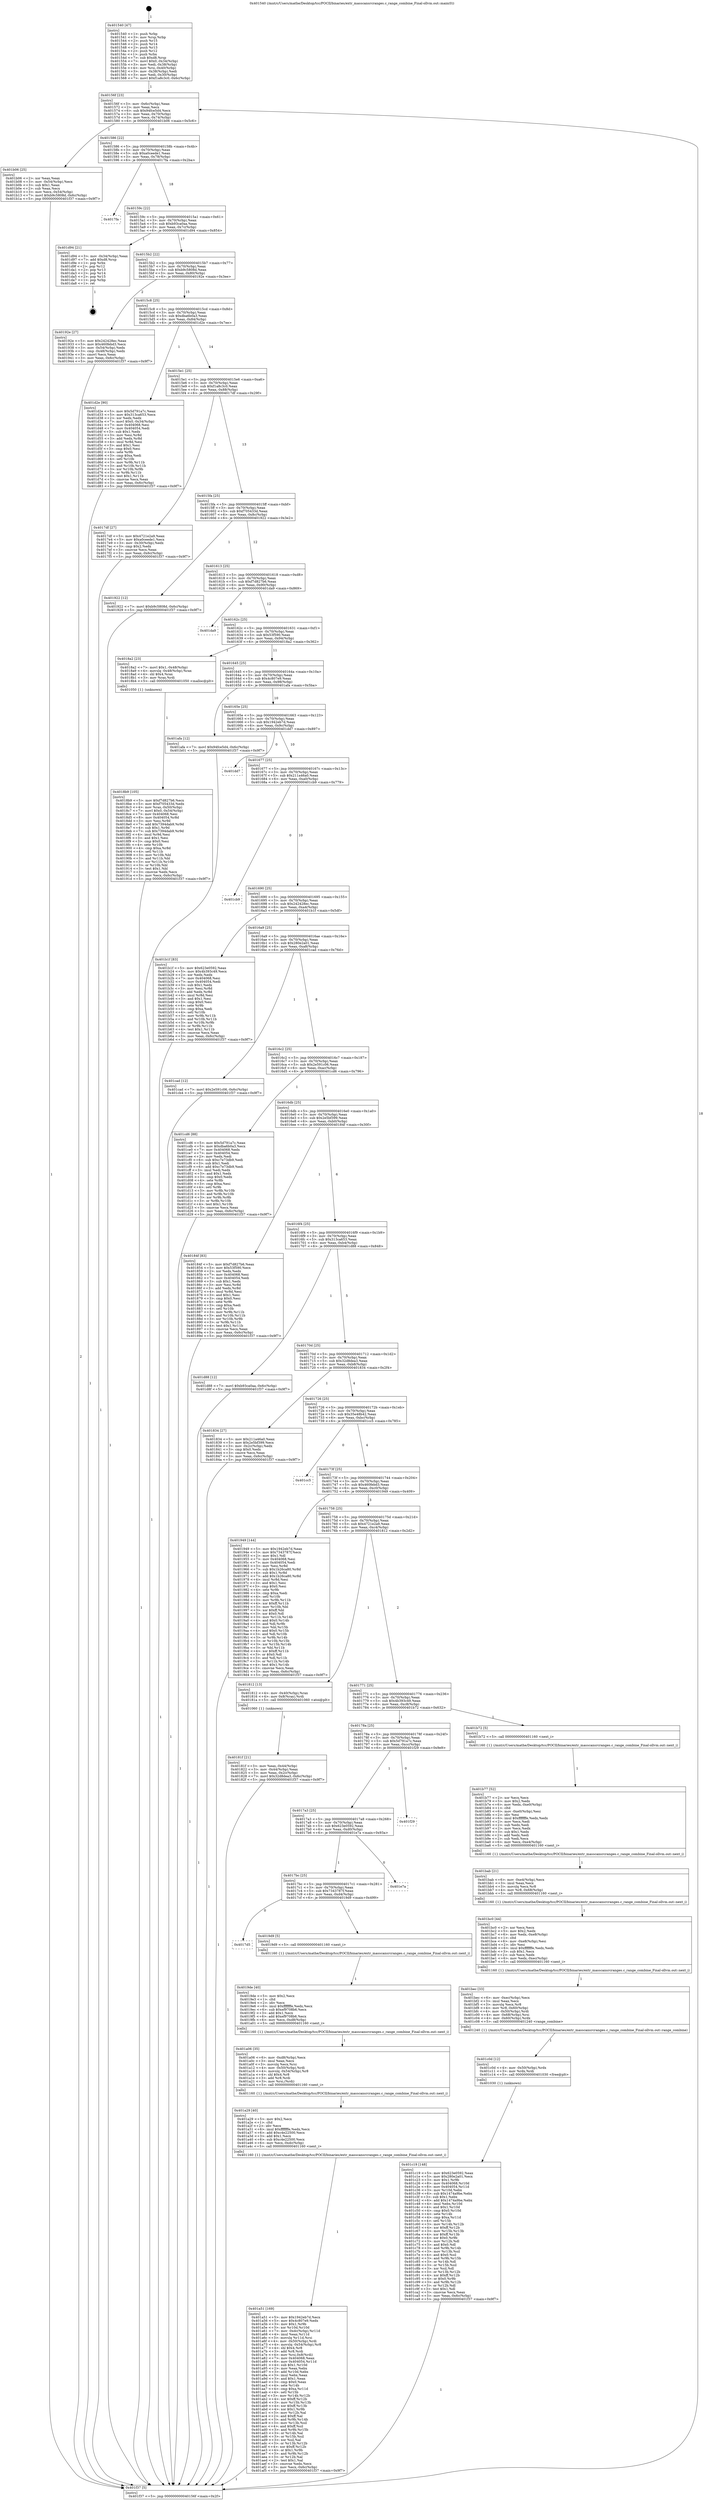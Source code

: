digraph "0x401540" {
  label = "0x401540 (/mnt/c/Users/mathe/Desktop/tcc/POCII/binaries/extr_masscansrcranges.c_range_combine_Final-ollvm.out::main(0))"
  labelloc = "t"
  node[shape=record]

  Entry [label="",width=0.3,height=0.3,shape=circle,fillcolor=black,style=filled]
  "0x40156f" [label="{
     0x40156f [23]\l
     | [instrs]\l
     &nbsp;&nbsp;0x40156f \<+3\>: mov -0x6c(%rbp),%eax\l
     &nbsp;&nbsp;0x401572 \<+2\>: mov %eax,%ecx\l
     &nbsp;&nbsp;0x401574 \<+6\>: sub $0x94fce5d4,%ecx\l
     &nbsp;&nbsp;0x40157a \<+3\>: mov %eax,-0x70(%rbp)\l
     &nbsp;&nbsp;0x40157d \<+3\>: mov %ecx,-0x74(%rbp)\l
     &nbsp;&nbsp;0x401580 \<+6\>: je 0000000000401b06 \<main+0x5c6\>\l
  }"]
  "0x401b06" [label="{
     0x401b06 [25]\l
     | [instrs]\l
     &nbsp;&nbsp;0x401b06 \<+2\>: xor %eax,%eax\l
     &nbsp;&nbsp;0x401b08 \<+3\>: mov -0x54(%rbp),%ecx\l
     &nbsp;&nbsp;0x401b0b \<+3\>: sub $0x1,%eax\l
     &nbsp;&nbsp;0x401b0e \<+2\>: sub %eax,%ecx\l
     &nbsp;&nbsp;0x401b10 \<+3\>: mov %ecx,-0x54(%rbp)\l
     &nbsp;&nbsp;0x401b13 \<+7\>: movl $0xb9c5808d,-0x6c(%rbp)\l
     &nbsp;&nbsp;0x401b1a \<+5\>: jmp 0000000000401f37 \<main+0x9f7\>\l
  }"]
  "0x401586" [label="{
     0x401586 [22]\l
     | [instrs]\l
     &nbsp;&nbsp;0x401586 \<+5\>: jmp 000000000040158b \<main+0x4b\>\l
     &nbsp;&nbsp;0x40158b \<+3\>: mov -0x70(%rbp),%eax\l
     &nbsp;&nbsp;0x40158e \<+5\>: sub $0xa0ceede1,%eax\l
     &nbsp;&nbsp;0x401593 \<+3\>: mov %eax,-0x78(%rbp)\l
     &nbsp;&nbsp;0x401596 \<+6\>: je 00000000004017fa \<main+0x2ba\>\l
  }"]
  Exit [label="",width=0.3,height=0.3,shape=circle,fillcolor=black,style=filled,peripheries=2]
  "0x4017fa" [label="{
     0x4017fa\l
  }", style=dashed]
  "0x40159c" [label="{
     0x40159c [22]\l
     | [instrs]\l
     &nbsp;&nbsp;0x40159c \<+5\>: jmp 00000000004015a1 \<main+0x61\>\l
     &nbsp;&nbsp;0x4015a1 \<+3\>: mov -0x70(%rbp),%eax\l
     &nbsp;&nbsp;0x4015a4 \<+5\>: sub $0xb93ca0aa,%eax\l
     &nbsp;&nbsp;0x4015a9 \<+3\>: mov %eax,-0x7c(%rbp)\l
     &nbsp;&nbsp;0x4015ac \<+6\>: je 0000000000401d94 \<main+0x854\>\l
  }"]
  "0x401c19" [label="{
     0x401c19 [148]\l
     | [instrs]\l
     &nbsp;&nbsp;0x401c19 \<+5\>: mov $0x623e0592,%eax\l
     &nbsp;&nbsp;0x401c1e \<+5\>: mov $0x280e2a01,%ecx\l
     &nbsp;&nbsp;0x401c23 \<+3\>: mov $0x1,%r9b\l
     &nbsp;&nbsp;0x401c26 \<+8\>: mov 0x404068,%r10d\l
     &nbsp;&nbsp;0x401c2e \<+8\>: mov 0x404054,%r11d\l
     &nbsp;&nbsp;0x401c36 \<+3\>: mov %r10d,%ebx\l
     &nbsp;&nbsp;0x401c39 \<+6\>: sub $0x1474a9be,%ebx\l
     &nbsp;&nbsp;0x401c3f \<+3\>: sub $0x1,%ebx\l
     &nbsp;&nbsp;0x401c42 \<+6\>: add $0x1474a9be,%ebx\l
     &nbsp;&nbsp;0x401c48 \<+4\>: imul %ebx,%r10d\l
     &nbsp;&nbsp;0x401c4c \<+4\>: and $0x1,%r10d\l
     &nbsp;&nbsp;0x401c50 \<+4\>: cmp $0x0,%r10d\l
     &nbsp;&nbsp;0x401c54 \<+4\>: sete %r14b\l
     &nbsp;&nbsp;0x401c58 \<+4\>: cmp $0xa,%r11d\l
     &nbsp;&nbsp;0x401c5c \<+4\>: setl %r15b\l
     &nbsp;&nbsp;0x401c60 \<+3\>: mov %r14b,%r12b\l
     &nbsp;&nbsp;0x401c63 \<+4\>: xor $0xff,%r12b\l
     &nbsp;&nbsp;0x401c67 \<+3\>: mov %r15b,%r13b\l
     &nbsp;&nbsp;0x401c6a \<+4\>: xor $0xff,%r13b\l
     &nbsp;&nbsp;0x401c6e \<+4\>: xor $0x0,%r9b\l
     &nbsp;&nbsp;0x401c72 \<+3\>: mov %r12b,%dl\l
     &nbsp;&nbsp;0x401c75 \<+3\>: and $0x0,%dl\l
     &nbsp;&nbsp;0x401c78 \<+3\>: and %r9b,%r14b\l
     &nbsp;&nbsp;0x401c7b \<+3\>: mov %r13b,%sil\l
     &nbsp;&nbsp;0x401c7e \<+4\>: and $0x0,%sil\l
     &nbsp;&nbsp;0x401c82 \<+3\>: and %r9b,%r15b\l
     &nbsp;&nbsp;0x401c85 \<+3\>: or %r14b,%dl\l
     &nbsp;&nbsp;0x401c88 \<+3\>: or %r15b,%sil\l
     &nbsp;&nbsp;0x401c8b \<+3\>: xor %sil,%dl\l
     &nbsp;&nbsp;0x401c8e \<+3\>: or %r13b,%r12b\l
     &nbsp;&nbsp;0x401c91 \<+4\>: xor $0xff,%r12b\l
     &nbsp;&nbsp;0x401c95 \<+4\>: or $0x0,%r9b\l
     &nbsp;&nbsp;0x401c99 \<+3\>: and %r9b,%r12b\l
     &nbsp;&nbsp;0x401c9c \<+3\>: or %r12b,%dl\l
     &nbsp;&nbsp;0x401c9f \<+3\>: test $0x1,%dl\l
     &nbsp;&nbsp;0x401ca2 \<+3\>: cmovne %ecx,%eax\l
     &nbsp;&nbsp;0x401ca5 \<+3\>: mov %eax,-0x6c(%rbp)\l
     &nbsp;&nbsp;0x401ca8 \<+5\>: jmp 0000000000401f37 \<main+0x9f7\>\l
  }"]
  "0x401d94" [label="{
     0x401d94 [21]\l
     | [instrs]\l
     &nbsp;&nbsp;0x401d94 \<+3\>: mov -0x34(%rbp),%eax\l
     &nbsp;&nbsp;0x401d97 \<+7\>: add $0xd8,%rsp\l
     &nbsp;&nbsp;0x401d9e \<+1\>: pop %rbx\l
     &nbsp;&nbsp;0x401d9f \<+2\>: pop %r12\l
     &nbsp;&nbsp;0x401da1 \<+2\>: pop %r13\l
     &nbsp;&nbsp;0x401da3 \<+2\>: pop %r14\l
     &nbsp;&nbsp;0x401da5 \<+2\>: pop %r15\l
     &nbsp;&nbsp;0x401da7 \<+1\>: pop %rbp\l
     &nbsp;&nbsp;0x401da8 \<+1\>: ret\l
  }"]
  "0x4015b2" [label="{
     0x4015b2 [22]\l
     | [instrs]\l
     &nbsp;&nbsp;0x4015b2 \<+5\>: jmp 00000000004015b7 \<main+0x77\>\l
     &nbsp;&nbsp;0x4015b7 \<+3\>: mov -0x70(%rbp),%eax\l
     &nbsp;&nbsp;0x4015ba \<+5\>: sub $0xb9c5808d,%eax\l
     &nbsp;&nbsp;0x4015bf \<+3\>: mov %eax,-0x80(%rbp)\l
     &nbsp;&nbsp;0x4015c2 \<+6\>: je 000000000040192e \<main+0x3ee\>\l
  }"]
  "0x401c0d" [label="{
     0x401c0d [12]\l
     | [instrs]\l
     &nbsp;&nbsp;0x401c0d \<+4\>: mov -0x50(%rbp),%rdx\l
     &nbsp;&nbsp;0x401c11 \<+3\>: mov %rdx,%rdi\l
     &nbsp;&nbsp;0x401c14 \<+5\>: call 0000000000401030 \<free@plt\>\l
     | [calls]\l
     &nbsp;&nbsp;0x401030 \{1\} (unknown)\l
  }"]
  "0x40192e" [label="{
     0x40192e [27]\l
     | [instrs]\l
     &nbsp;&nbsp;0x40192e \<+5\>: mov $0x242428ec,%eax\l
     &nbsp;&nbsp;0x401933 \<+5\>: mov $0x460febd3,%ecx\l
     &nbsp;&nbsp;0x401938 \<+3\>: mov -0x54(%rbp),%edx\l
     &nbsp;&nbsp;0x40193b \<+3\>: cmp -0x48(%rbp),%edx\l
     &nbsp;&nbsp;0x40193e \<+3\>: cmovl %ecx,%eax\l
     &nbsp;&nbsp;0x401941 \<+3\>: mov %eax,-0x6c(%rbp)\l
     &nbsp;&nbsp;0x401944 \<+5\>: jmp 0000000000401f37 \<main+0x9f7\>\l
  }"]
  "0x4015c8" [label="{
     0x4015c8 [25]\l
     | [instrs]\l
     &nbsp;&nbsp;0x4015c8 \<+5\>: jmp 00000000004015cd \<main+0x8d\>\l
     &nbsp;&nbsp;0x4015cd \<+3\>: mov -0x70(%rbp),%eax\l
     &nbsp;&nbsp;0x4015d0 \<+5\>: sub $0xdba6b0a3,%eax\l
     &nbsp;&nbsp;0x4015d5 \<+6\>: mov %eax,-0x84(%rbp)\l
     &nbsp;&nbsp;0x4015db \<+6\>: je 0000000000401d2e \<main+0x7ee\>\l
  }"]
  "0x401bec" [label="{
     0x401bec [33]\l
     | [instrs]\l
     &nbsp;&nbsp;0x401bec \<+6\>: mov -0xec(%rbp),%ecx\l
     &nbsp;&nbsp;0x401bf2 \<+3\>: imul %eax,%ecx\l
     &nbsp;&nbsp;0x401bf5 \<+3\>: movslq %ecx,%r8\l
     &nbsp;&nbsp;0x401bf8 \<+4\>: mov %r8,-0x60(%rbp)\l
     &nbsp;&nbsp;0x401bfc \<+4\>: mov -0x50(%rbp),%rdi\l
     &nbsp;&nbsp;0x401c00 \<+4\>: mov -0x68(%rbp),%rsi\l
     &nbsp;&nbsp;0x401c04 \<+4\>: mov -0x60(%rbp),%rdx\l
     &nbsp;&nbsp;0x401c08 \<+5\>: call 0000000000401240 \<range_combine\>\l
     | [calls]\l
     &nbsp;&nbsp;0x401240 \{1\} (/mnt/c/Users/mathe/Desktop/tcc/POCII/binaries/extr_masscansrcranges.c_range_combine_Final-ollvm.out::range_combine)\l
  }"]
  "0x401d2e" [label="{
     0x401d2e [90]\l
     | [instrs]\l
     &nbsp;&nbsp;0x401d2e \<+5\>: mov $0x5d791a7c,%eax\l
     &nbsp;&nbsp;0x401d33 \<+5\>: mov $0x313ca653,%ecx\l
     &nbsp;&nbsp;0x401d38 \<+2\>: xor %edx,%edx\l
     &nbsp;&nbsp;0x401d3a \<+7\>: movl $0x0,-0x34(%rbp)\l
     &nbsp;&nbsp;0x401d41 \<+7\>: mov 0x404068,%esi\l
     &nbsp;&nbsp;0x401d48 \<+7\>: mov 0x404054,%edi\l
     &nbsp;&nbsp;0x401d4f \<+3\>: sub $0x1,%edx\l
     &nbsp;&nbsp;0x401d52 \<+3\>: mov %esi,%r8d\l
     &nbsp;&nbsp;0x401d55 \<+3\>: add %edx,%r8d\l
     &nbsp;&nbsp;0x401d58 \<+4\>: imul %r8d,%esi\l
     &nbsp;&nbsp;0x401d5c \<+3\>: and $0x1,%esi\l
     &nbsp;&nbsp;0x401d5f \<+3\>: cmp $0x0,%esi\l
     &nbsp;&nbsp;0x401d62 \<+4\>: sete %r9b\l
     &nbsp;&nbsp;0x401d66 \<+3\>: cmp $0xa,%edi\l
     &nbsp;&nbsp;0x401d69 \<+4\>: setl %r10b\l
     &nbsp;&nbsp;0x401d6d \<+3\>: mov %r9b,%r11b\l
     &nbsp;&nbsp;0x401d70 \<+3\>: and %r10b,%r11b\l
     &nbsp;&nbsp;0x401d73 \<+3\>: xor %r10b,%r9b\l
     &nbsp;&nbsp;0x401d76 \<+3\>: or %r9b,%r11b\l
     &nbsp;&nbsp;0x401d79 \<+4\>: test $0x1,%r11b\l
     &nbsp;&nbsp;0x401d7d \<+3\>: cmovne %ecx,%eax\l
     &nbsp;&nbsp;0x401d80 \<+3\>: mov %eax,-0x6c(%rbp)\l
     &nbsp;&nbsp;0x401d83 \<+5\>: jmp 0000000000401f37 \<main+0x9f7\>\l
  }"]
  "0x4015e1" [label="{
     0x4015e1 [25]\l
     | [instrs]\l
     &nbsp;&nbsp;0x4015e1 \<+5\>: jmp 00000000004015e6 \<main+0xa6\>\l
     &nbsp;&nbsp;0x4015e6 \<+3\>: mov -0x70(%rbp),%eax\l
     &nbsp;&nbsp;0x4015e9 \<+5\>: sub $0xf1a8c3c0,%eax\l
     &nbsp;&nbsp;0x4015ee \<+6\>: mov %eax,-0x88(%rbp)\l
     &nbsp;&nbsp;0x4015f4 \<+6\>: je 00000000004017df \<main+0x29f\>\l
  }"]
  "0x401bc0" [label="{
     0x401bc0 [44]\l
     | [instrs]\l
     &nbsp;&nbsp;0x401bc0 \<+2\>: xor %ecx,%ecx\l
     &nbsp;&nbsp;0x401bc2 \<+5\>: mov $0x2,%edx\l
     &nbsp;&nbsp;0x401bc7 \<+6\>: mov %edx,-0xe8(%rbp)\l
     &nbsp;&nbsp;0x401bcd \<+1\>: cltd\l
     &nbsp;&nbsp;0x401bce \<+6\>: mov -0xe8(%rbp),%esi\l
     &nbsp;&nbsp;0x401bd4 \<+2\>: idiv %esi\l
     &nbsp;&nbsp;0x401bd6 \<+6\>: imul $0xfffffffe,%edx,%edx\l
     &nbsp;&nbsp;0x401bdc \<+3\>: sub $0x1,%ecx\l
     &nbsp;&nbsp;0x401bdf \<+2\>: sub %ecx,%edx\l
     &nbsp;&nbsp;0x401be1 \<+6\>: mov %edx,-0xec(%rbp)\l
     &nbsp;&nbsp;0x401be7 \<+5\>: call 0000000000401160 \<next_i\>\l
     | [calls]\l
     &nbsp;&nbsp;0x401160 \{1\} (/mnt/c/Users/mathe/Desktop/tcc/POCII/binaries/extr_masscansrcranges.c_range_combine_Final-ollvm.out::next_i)\l
  }"]
  "0x4017df" [label="{
     0x4017df [27]\l
     | [instrs]\l
     &nbsp;&nbsp;0x4017df \<+5\>: mov $0x4721e2a9,%eax\l
     &nbsp;&nbsp;0x4017e4 \<+5\>: mov $0xa0ceede1,%ecx\l
     &nbsp;&nbsp;0x4017e9 \<+3\>: mov -0x30(%rbp),%edx\l
     &nbsp;&nbsp;0x4017ec \<+3\>: cmp $0x2,%edx\l
     &nbsp;&nbsp;0x4017ef \<+3\>: cmovne %ecx,%eax\l
     &nbsp;&nbsp;0x4017f2 \<+3\>: mov %eax,-0x6c(%rbp)\l
     &nbsp;&nbsp;0x4017f5 \<+5\>: jmp 0000000000401f37 \<main+0x9f7\>\l
  }"]
  "0x4015fa" [label="{
     0x4015fa [25]\l
     | [instrs]\l
     &nbsp;&nbsp;0x4015fa \<+5\>: jmp 00000000004015ff \<main+0xbf\>\l
     &nbsp;&nbsp;0x4015ff \<+3\>: mov -0x70(%rbp),%eax\l
     &nbsp;&nbsp;0x401602 \<+5\>: sub $0xf705433d,%eax\l
     &nbsp;&nbsp;0x401607 \<+6\>: mov %eax,-0x8c(%rbp)\l
     &nbsp;&nbsp;0x40160d \<+6\>: je 0000000000401922 \<main+0x3e2\>\l
  }"]
  "0x401f37" [label="{
     0x401f37 [5]\l
     | [instrs]\l
     &nbsp;&nbsp;0x401f37 \<+5\>: jmp 000000000040156f \<main+0x2f\>\l
  }"]
  "0x401540" [label="{
     0x401540 [47]\l
     | [instrs]\l
     &nbsp;&nbsp;0x401540 \<+1\>: push %rbp\l
     &nbsp;&nbsp;0x401541 \<+3\>: mov %rsp,%rbp\l
     &nbsp;&nbsp;0x401544 \<+2\>: push %r15\l
     &nbsp;&nbsp;0x401546 \<+2\>: push %r14\l
     &nbsp;&nbsp;0x401548 \<+2\>: push %r13\l
     &nbsp;&nbsp;0x40154a \<+2\>: push %r12\l
     &nbsp;&nbsp;0x40154c \<+1\>: push %rbx\l
     &nbsp;&nbsp;0x40154d \<+7\>: sub $0xd8,%rsp\l
     &nbsp;&nbsp;0x401554 \<+7\>: movl $0x0,-0x34(%rbp)\l
     &nbsp;&nbsp;0x40155b \<+3\>: mov %edi,-0x38(%rbp)\l
     &nbsp;&nbsp;0x40155e \<+4\>: mov %rsi,-0x40(%rbp)\l
     &nbsp;&nbsp;0x401562 \<+3\>: mov -0x38(%rbp),%edi\l
     &nbsp;&nbsp;0x401565 \<+3\>: mov %edi,-0x30(%rbp)\l
     &nbsp;&nbsp;0x401568 \<+7\>: movl $0xf1a8c3c0,-0x6c(%rbp)\l
  }"]
  "0x401bab" [label="{
     0x401bab [21]\l
     | [instrs]\l
     &nbsp;&nbsp;0x401bab \<+6\>: mov -0xe4(%rbp),%ecx\l
     &nbsp;&nbsp;0x401bb1 \<+3\>: imul %eax,%ecx\l
     &nbsp;&nbsp;0x401bb4 \<+3\>: movslq %ecx,%r8\l
     &nbsp;&nbsp;0x401bb7 \<+4\>: mov %r8,-0x68(%rbp)\l
     &nbsp;&nbsp;0x401bbb \<+5\>: call 0000000000401160 \<next_i\>\l
     | [calls]\l
     &nbsp;&nbsp;0x401160 \{1\} (/mnt/c/Users/mathe/Desktop/tcc/POCII/binaries/extr_masscansrcranges.c_range_combine_Final-ollvm.out::next_i)\l
  }"]
  "0x401922" [label="{
     0x401922 [12]\l
     | [instrs]\l
     &nbsp;&nbsp;0x401922 \<+7\>: movl $0xb9c5808d,-0x6c(%rbp)\l
     &nbsp;&nbsp;0x401929 \<+5\>: jmp 0000000000401f37 \<main+0x9f7\>\l
  }"]
  "0x401613" [label="{
     0x401613 [25]\l
     | [instrs]\l
     &nbsp;&nbsp;0x401613 \<+5\>: jmp 0000000000401618 \<main+0xd8\>\l
     &nbsp;&nbsp;0x401618 \<+3\>: mov -0x70(%rbp),%eax\l
     &nbsp;&nbsp;0x40161b \<+5\>: sub $0xf7d827b6,%eax\l
     &nbsp;&nbsp;0x401620 \<+6\>: mov %eax,-0x90(%rbp)\l
     &nbsp;&nbsp;0x401626 \<+6\>: je 0000000000401da9 \<main+0x869\>\l
  }"]
  "0x401b77" [label="{
     0x401b77 [52]\l
     | [instrs]\l
     &nbsp;&nbsp;0x401b77 \<+2\>: xor %ecx,%ecx\l
     &nbsp;&nbsp;0x401b79 \<+5\>: mov $0x2,%edx\l
     &nbsp;&nbsp;0x401b7e \<+6\>: mov %edx,-0xe0(%rbp)\l
     &nbsp;&nbsp;0x401b84 \<+1\>: cltd\l
     &nbsp;&nbsp;0x401b85 \<+6\>: mov -0xe0(%rbp),%esi\l
     &nbsp;&nbsp;0x401b8b \<+2\>: idiv %esi\l
     &nbsp;&nbsp;0x401b8d \<+6\>: imul $0xfffffffe,%edx,%edx\l
     &nbsp;&nbsp;0x401b93 \<+2\>: mov %ecx,%edi\l
     &nbsp;&nbsp;0x401b95 \<+2\>: sub %edx,%edi\l
     &nbsp;&nbsp;0x401b97 \<+2\>: mov %ecx,%edx\l
     &nbsp;&nbsp;0x401b99 \<+3\>: sub $0x1,%edx\l
     &nbsp;&nbsp;0x401b9c \<+2\>: add %edx,%edi\l
     &nbsp;&nbsp;0x401b9e \<+2\>: sub %edi,%ecx\l
     &nbsp;&nbsp;0x401ba0 \<+6\>: mov %ecx,-0xe4(%rbp)\l
     &nbsp;&nbsp;0x401ba6 \<+5\>: call 0000000000401160 \<next_i\>\l
     | [calls]\l
     &nbsp;&nbsp;0x401160 \{1\} (/mnt/c/Users/mathe/Desktop/tcc/POCII/binaries/extr_masscansrcranges.c_range_combine_Final-ollvm.out::next_i)\l
  }"]
  "0x401da9" [label="{
     0x401da9\l
  }", style=dashed]
  "0x40162c" [label="{
     0x40162c [25]\l
     | [instrs]\l
     &nbsp;&nbsp;0x40162c \<+5\>: jmp 0000000000401631 \<main+0xf1\>\l
     &nbsp;&nbsp;0x401631 \<+3\>: mov -0x70(%rbp),%eax\l
     &nbsp;&nbsp;0x401634 \<+5\>: sub $0x53f590,%eax\l
     &nbsp;&nbsp;0x401639 \<+6\>: mov %eax,-0x94(%rbp)\l
     &nbsp;&nbsp;0x40163f \<+6\>: je 00000000004018a2 \<main+0x362\>\l
  }"]
  "0x401a51" [label="{
     0x401a51 [169]\l
     | [instrs]\l
     &nbsp;&nbsp;0x401a51 \<+5\>: mov $0x1942eb7d,%ecx\l
     &nbsp;&nbsp;0x401a56 \<+5\>: mov $0x4c807e9,%edx\l
     &nbsp;&nbsp;0x401a5b \<+3\>: mov $0x1,%r9b\l
     &nbsp;&nbsp;0x401a5e \<+3\>: xor %r10d,%r10d\l
     &nbsp;&nbsp;0x401a61 \<+7\>: mov -0xdc(%rbp),%r11d\l
     &nbsp;&nbsp;0x401a68 \<+4\>: imul %eax,%r11d\l
     &nbsp;&nbsp;0x401a6c \<+3\>: movslq %r11d,%rsi\l
     &nbsp;&nbsp;0x401a6f \<+4\>: mov -0x50(%rbp),%rdi\l
     &nbsp;&nbsp;0x401a73 \<+4\>: movslq -0x54(%rbp),%r8\l
     &nbsp;&nbsp;0x401a77 \<+4\>: shl $0x4,%r8\l
     &nbsp;&nbsp;0x401a7b \<+3\>: add %r8,%rdi\l
     &nbsp;&nbsp;0x401a7e \<+4\>: mov %rsi,0x8(%rdi)\l
     &nbsp;&nbsp;0x401a82 \<+7\>: mov 0x404068,%eax\l
     &nbsp;&nbsp;0x401a89 \<+8\>: mov 0x404054,%r11d\l
     &nbsp;&nbsp;0x401a91 \<+4\>: sub $0x1,%r10d\l
     &nbsp;&nbsp;0x401a95 \<+2\>: mov %eax,%ebx\l
     &nbsp;&nbsp;0x401a97 \<+3\>: add %r10d,%ebx\l
     &nbsp;&nbsp;0x401a9a \<+3\>: imul %ebx,%eax\l
     &nbsp;&nbsp;0x401a9d \<+3\>: and $0x1,%eax\l
     &nbsp;&nbsp;0x401aa0 \<+3\>: cmp $0x0,%eax\l
     &nbsp;&nbsp;0x401aa3 \<+4\>: sete %r14b\l
     &nbsp;&nbsp;0x401aa7 \<+4\>: cmp $0xa,%r11d\l
     &nbsp;&nbsp;0x401aab \<+4\>: setl %r15b\l
     &nbsp;&nbsp;0x401aaf \<+3\>: mov %r14b,%r12b\l
     &nbsp;&nbsp;0x401ab2 \<+4\>: xor $0xff,%r12b\l
     &nbsp;&nbsp;0x401ab6 \<+3\>: mov %r15b,%r13b\l
     &nbsp;&nbsp;0x401ab9 \<+4\>: xor $0xff,%r13b\l
     &nbsp;&nbsp;0x401abd \<+4\>: xor $0x1,%r9b\l
     &nbsp;&nbsp;0x401ac1 \<+3\>: mov %r12b,%al\l
     &nbsp;&nbsp;0x401ac4 \<+2\>: and $0xff,%al\l
     &nbsp;&nbsp;0x401ac6 \<+3\>: and %r9b,%r14b\l
     &nbsp;&nbsp;0x401ac9 \<+3\>: mov %r13b,%sil\l
     &nbsp;&nbsp;0x401acc \<+4\>: and $0xff,%sil\l
     &nbsp;&nbsp;0x401ad0 \<+3\>: and %r9b,%r15b\l
     &nbsp;&nbsp;0x401ad3 \<+3\>: or %r14b,%al\l
     &nbsp;&nbsp;0x401ad6 \<+3\>: or %r15b,%sil\l
     &nbsp;&nbsp;0x401ad9 \<+3\>: xor %sil,%al\l
     &nbsp;&nbsp;0x401adc \<+3\>: or %r13b,%r12b\l
     &nbsp;&nbsp;0x401adf \<+4\>: xor $0xff,%r12b\l
     &nbsp;&nbsp;0x401ae3 \<+4\>: or $0x1,%r9b\l
     &nbsp;&nbsp;0x401ae7 \<+3\>: and %r9b,%r12b\l
     &nbsp;&nbsp;0x401aea \<+3\>: or %r12b,%al\l
     &nbsp;&nbsp;0x401aed \<+2\>: test $0x1,%al\l
     &nbsp;&nbsp;0x401aef \<+3\>: cmovne %edx,%ecx\l
     &nbsp;&nbsp;0x401af2 \<+3\>: mov %ecx,-0x6c(%rbp)\l
     &nbsp;&nbsp;0x401af5 \<+5\>: jmp 0000000000401f37 \<main+0x9f7\>\l
  }"]
  "0x4018a2" [label="{
     0x4018a2 [23]\l
     | [instrs]\l
     &nbsp;&nbsp;0x4018a2 \<+7\>: movl $0x1,-0x48(%rbp)\l
     &nbsp;&nbsp;0x4018a9 \<+4\>: movslq -0x48(%rbp),%rax\l
     &nbsp;&nbsp;0x4018ad \<+4\>: shl $0x4,%rax\l
     &nbsp;&nbsp;0x4018b1 \<+3\>: mov %rax,%rdi\l
     &nbsp;&nbsp;0x4018b4 \<+5\>: call 0000000000401050 \<malloc@plt\>\l
     | [calls]\l
     &nbsp;&nbsp;0x401050 \{1\} (unknown)\l
  }"]
  "0x401645" [label="{
     0x401645 [25]\l
     | [instrs]\l
     &nbsp;&nbsp;0x401645 \<+5\>: jmp 000000000040164a \<main+0x10a\>\l
     &nbsp;&nbsp;0x40164a \<+3\>: mov -0x70(%rbp),%eax\l
     &nbsp;&nbsp;0x40164d \<+5\>: sub $0x4c807e9,%eax\l
     &nbsp;&nbsp;0x401652 \<+6\>: mov %eax,-0x98(%rbp)\l
     &nbsp;&nbsp;0x401658 \<+6\>: je 0000000000401afa \<main+0x5ba\>\l
  }"]
  "0x401a29" [label="{
     0x401a29 [40]\l
     | [instrs]\l
     &nbsp;&nbsp;0x401a29 \<+5\>: mov $0x2,%ecx\l
     &nbsp;&nbsp;0x401a2e \<+1\>: cltd\l
     &nbsp;&nbsp;0x401a2f \<+2\>: idiv %ecx\l
     &nbsp;&nbsp;0x401a31 \<+6\>: imul $0xfffffffe,%edx,%ecx\l
     &nbsp;&nbsp;0x401a37 \<+6\>: add $0xc4e22500,%ecx\l
     &nbsp;&nbsp;0x401a3d \<+3\>: add $0x1,%ecx\l
     &nbsp;&nbsp;0x401a40 \<+6\>: sub $0xc4e22500,%ecx\l
     &nbsp;&nbsp;0x401a46 \<+6\>: mov %ecx,-0xdc(%rbp)\l
     &nbsp;&nbsp;0x401a4c \<+5\>: call 0000000000401160 \<next_i\>\l
     | [calls]\l
     &nbsp;&nbsp;0x401160 \{1\} (/mnt/c/Users/mathe/Desktop/tcc/POCII/binaries/extr_masscansrcranges.c_range_combine_Final-ollvm.out::next_i)\l
  }"]
  "0x401afa" [label="{
     0x401afa [12]\l
     | [instrs]\l
     &nbsp;&nbsp;0x401afa \<+7\>: movl $0x94fce5d4,-0x6c(%rbp)\l
     &nbsp;&nbsp;0x401b01 \<+5\>: jmp 0000000000401f37 \<main+0x9f7\>\l
  }"]
  "0x40165e" [label="{
     0x40165e [25]\l
     | [instrs]\l
     &nbsp;&nbsp;0x40165e \<+5\>: jmp 0000000000401663 \<main+0x123\>\l
     &nbsp;&nbsp;0x401663 \<+3\>: mov -0x70(%rbp),%eax\l
     &nbsp;&nbsp;0x401666 \<+5\>: sub $0x1942eb7d,%eax\l
     &nbsp;&nbsp;0x40166b \<+6\>: mov %eax,-0x9c(%rbp)\l
     &nbsp;&nbsp;0x401671 \<+6\>: je 0000000000401dd7 \<main+0x897\>\l
  }"]
  "0x401a06" [label="{
     0x401a06 [35]\l
     | [instrs]\l
     &nbsp;&nbsp;0x401a06 \<+6\>: mov -0xd8(%rbp),%ecx\l
     &nbsp;&nbsp;0x401a0c \<+3\>: imul %eax,%ecx\l
     &nbsp;&nbsp;0x401a0f \<+3\>: movslq %ecx,%rsi\l
     &nbsp;&nbsp;0x401a12 \<+4\>: mov -0x50(%rbp),%rdi\l
     &nbsp;&nbsp;0x401a16 \<+4\>: movslq -0x54(%rbp),%r8\l
     &nbsp;&nbsp;0x401a1a \<+4\>: shl $0x4,%r8\l
     &nbsp;&nbsp;0x401a1e \<+3\>: add %r8,%rdi\l
     &nbsp;&nbsp;0x401a21 \<+3\>: mov %rsi,(%rdi)\l
     &nbsp;&nbsp;0x401a24 \<+5\>: call 0000000000401160 \<next_i\>\l
     | [calls]\l
     &nbsp;&nbsp;0x401160 \{1\} (/mnt/c/Users/mathe/Desktop/tcc/POCII/binaries/extr_masscansrcranges.c_range_combine_Final-ollvm.out::next_i)\l
  }"]
  "0x401dd7" [label="{
     0x401dd7\l
  }", style=dashed]
  "0x401677" [label="{
     0x401677 [25]\l
     | [instrs]\l
     &nbsp;&nbsp;0x401677 \<+5\>: jmp 000000000040167c \<main+0x13c\>\l
     &nbsp;&nbsp;0x40167c \<+3\>: mov -0x70(%rbp),%eax\l
     &nbsp;&nbsp;0x40167f \<+5\>: sub $0x211a46a0,%eax\l
     &nbsp;&nbsp;0x401684 \<+6\>: mov %eax,-0xa0(%rbp)\l
     &nbsp;&nbsp;0x40168a \<+6\>: je 0000000000401cb9 \<main+0x779\>\l
  }"]
  "0x4019de" [label="{
     0x4019de [40]\l
     | [instrs]\l
     &nbsp;&nbsp;0x4019de \<+5\>: mov $0x2,%ecx\l
     &nbsp;&nbsp;0x4019e3 \<+1\>: cltd\l
     &nbsp;&nbsp;0x4019e4 \<+2\>: idiv %ecx\l
     &nbsp;&nbsp;0x4019e6 \<+6\>: imul $0xfffffffe,%edx,%ecx\l
     &nbsp;&nbsp;0x4019ec \<+6\>: sub $0xef9708b6,%ecx\l
     &nbsp;&nbsp;0x4019f2 \<+3\>: add $0x1,%ecx\l
     &nbsp;&nbsp;0x4019f5 \<+6\>: add $0xef9708b6,%ecx\l
     &nbsp;&nbsp;0x4019fb \<+6\>: mov %ecx,-0xd8(%rbp)\l
     &nbsp;&nbsp;0x401a01 \<+5\>: call 0000000000401160 \<next_i\>\l
     | [calls]\l
     &nbsp;&nbsp;0x401160 \{1\} (/mnt/c/Users/mathe/Desktop/tcc/POCII/binaries/extr_masscansrcranges.c_range_combine_Final-ollvm.out::next_i)\l
  }"]
  "0x401cb9" [label="{
     0x401cb9\l
  }", style=dashed]
  "0x401690" [label="{
     0x401690 [25]\l
     | [instrs]\l
     &nbsp;&nbsp;0x401690 \<+5\>: jmp 0000000000401695 \<main+0x155\>\l
     &nbsp;&nbsp;0x401695 \<+3\>: mov -0x70(%rbp),%eax\l
     &nbsp;&nbsp;0x401698 \<+5\>: sub $0x242428ec,%eax\l
     &nbsp;&nbsp;0x40169d \<+6\>: mov %eax,-0xa4(%rbp)\l
     &nbsp;&nbsp;0x4016a3 \<+6\>: je 0000000000401b1f \<main+0x5df\>\l
  }"]
  "0x4017d5" [label="{
     0x4017d5\l
  }", style=dashed]
  "0x401b1f" [label="{
     0x401b1f [83]\l
     | [instrs]\l
     &nbsp;&nbsp;0x401b1f \<+5\>: mov $0x623e0592,%eax\l
     &nbsp;&nbsp;0x401b24 \<+5\>: mov $0x4b393c49,%ecx\l
     &nbsp;&nbsp;0x401b29 \<+2\>: xor %edx,%edx\l
     &nbsp;&nbsp;0x401b2b \<+7\>: mov 0x404068,%esi\l
     &nbsp;&nbsp;0x401b32 \<+7\>: mov 0x404054,%edi\l
     &nbsp;&nbsp;0x401b39 \<+3\>: sub $0x1,%edx\l
     &nbsp;&nbsp;0x401b3c \<+3\>: mov %esi,%r8d\l
     &nbsp;&nbsp;0x401b3f \<+3\>: add %edx,%r8d\l
     &nbsp;&nbsp;0x401b42 \<+4\>: imul %r8d,%esi\l
     &nbsp;&nbsp;0x401b46 \<+3\>: and $0x1,%esi\l
     &nbsp;&nbsp;0x401b49 \<+3\>: cmp $0x0,%esi\l
     &nbsp;&nbsp;0x401b4c \<+4\>: sete %r9b\l
     &nbsp;&nbsp;0x401b50 \<+3\>: cmp $0xa,%edi\l
     &nbsp;&nbsp;0x401b53 \<+4\>: setl %r10b\l
     &nbsp;&nbsp;0x401b57 \<+3\>: mov %r9b,%r11b\l
     &nbsp;&nbsp;0x401b5a \<+3\>: and %r10b,%r11b\l
     &nbsp;&nbsp;0x401b5d \<+3\>: xor %r10b,%r9b\l
     &nbsp;&nbsp;0x401b60 \<+3\>: or %r9b,%r11b\l
     &nbsp;&nbsp;0x401b63 \<+4\>: test $0x1,%r11b\l
     &nbsp;&nbsp;0x401b67 \<+3\>: cmovne %ecx,%eax\l
     &nbsp;&nbsp;0x401b6a \<+3\>: mov %eax,-0x6c(%rbp)\l
     &nbsp;&nbsp;0x401b6d \<+5\>: jmp 0000000000401f37 \<main+0x9f7\>\l
  }"]
  "0x4016a9" [label="{
     0x4016a9 [25]\l
     | [instrs]\l
     &nbsp;&nbsp;0x4016a9 \<+5\>: jmp 00000000004016ae \<main+0x16e\>\l
     &nbsp;&nbsp;0x4016ae \<+3\>: mov -0x70(%rbp),%eax\l
     &nbsp;&nbsp;0x4016b1 \<+5\>: sub $0x280e2a01,%eax\l
     &nbsp;&nbsp;0x4016b6 \<+6\>: mov %eax,-0xa8(%rbp)\l
     &nbsp;&nbsp;0x4016bc \<+6\>: je 0000000000401cad \<main+0x76d\>\l
  }"]
  "0x4019d9" [label="{
     0x4019d9 [5]\l
     | [instrs]\l
     &nbsp;&nbsp;0x4019d9 \<+5\>: call 0000000000401160 \<next_i\>\l
     | [calls]\l
     &nbsp;&nbsp;0x401160 \{1\} (/mnt/c/Users/mathe/Desktop/tcc/POCII/binaries/extr_masscansrcranges.c_range_combine_Final-ollvm.out::next_i)\l
  }"]
  "0x401cad" [label="{
     0x401cad [12]\l
     | [instrs]\l
     &nbsp;&nbsp;0x401cad \<+7\>: movl $0x2e591c06,-0x6c(%rbp)\l
     &nbsp;&nbsp;0x401cb4 \<+5\>: jmp 0000000000401f37 \<main+0x9f7\>\l
  }"]
  "0x4016c2" [label="{
     0x4016c2 [25]\l
     | [instrs]\l
     &nbsp;&nbsp;0x4016c2 \<+5\>: jmp 00000000004016c7 \<main+0x187\>\l
     &nbsp;&nbsp;0x4016c7 \<+3\>: mov -0x70(%rbp),%eax\l
     &nbsp;&nbsp;0x4016ca \<+5\>: sub $0x2e591c06,%eax\l
     &nbsp;&nbsp;0x4016cf \<+6\>: mov %eax,-0xac(%rbp)\l
     &nbsp;&nbsp;0x4016d5 \<+6\>: je 0000000000401cd6 \<main+0x796\>\l
  }"]
  "0x4017bc" [label="{
     0x4017bc [25]\l
     | [instrs]\l
     &nbsp;&nbsp;0x4017bc \<+5\>: jmp 00000000004017c1 \<main+0x281\>\l
     &nbsp;&nbsp;0x4017c1 \<+3\>: mov -0x70(%rbp),%eax\l
     &nbsp;&nbsp;0x4017c4 \<+5\>: sub $0x7343787f,%eax\l
     &nbsp;&nbsp;0x4017c9 \<+6\>: mov %eax,-0xd4(%rbp)\l
     &nbsp;&nbsp;0x4017cf \<+6\>: je 00000000004019d9 \<main+0x499\>\l
  }"]
  "0x401cd6" [label="{
     0x401cd6 [88]\l
     | [instrs]\l
     &nbsp;&nbsp;0x401cd6 \<+5\>: mov $0x5d791a7c,%eax\l
     &nbsp;&nbsp;0x401cdb \<+5\>: mov $0xdba6b0a3,%ecx\l
     &nbsp;&nbsp;0x401ce0 \<+7\>: mov 0x404068,%edx\l
     &nbsp;&nbsp;0x401ce7 \<+7\>: mov 0x404054,%esi\l
     &nbsp;&nbsp;0x401cee \<+2\>: mov %edx,%edi\l
     &nbsp;&nbsp;0x401cf0 \<+6\>: sub $0xc7e73db9,%edi\l
     &nbsp;&nbsp;0x401cf6 \<+3\>: sub $0x1,%edi\l
     &nbsp;&nbsp;0x401cf9 \<+6\>: add $0xc7e73db9,%edi\l
     &nbsp;&nbsp;0x401cff \<+3\>: imul %edi,%edx\l
     &nbsp;&nbsp;0x401d02 \<+3\>: and $0x1,%edx\l
     &nbsp;&nbsp;0x401d05 \<+3\>: cmp $0x0,%edx\l
     &nbsp;&nbsp;0x401d08 \<+4\>: sete %r8b\l
     &nbsp;&nbsp;0x401d0c \<+3\>: cmp $0xa,%esi\l
     &nbsp;&nbsp;0x401d0f \<+4\>: setl %r9b\l
     &nbsp;&nbsp;0x401d13 \<+3\>: mov %r8b,%r10b\l
     &nbsp;&nbsp;0x401d16 \<+3\>: and %r9b,%r10b\l
     &nbsp;&nbsp;0x401d19 \<+3\>: xor %r9b,%r8b\l
     &nbsp;&nbsp;0x401d1c \<+3\>: or %r8b,%r10b\l
     &nbsp;&nbsp;0x401d1f \<+4\>: test $0x1,%r10b\l
     &nbsp;&nbsp;0x401d23 \<+3\>: cmovne %ecx,%eax\l
     &nbsp;&nbsp;0x401d26 \<+3\>: mov %eax,-0x6c(%rbp)\l
     &nbsp;&nbsp;0x401d29 \<+5\>: jmp 0000000000401f37 \<main+0x9f7\>\l
  }"]
  "0x4016db" [label="{
     0x4016db [25]\l
     | [instrs]\l
     &nbsp;&nbsp;0x4016db \<+5\>: jmp 00000000004016e0 \<main+0x1a0\>\l
     &nbsp;&nbsp;0x4016e0 \<+3\>: mov -0x70(%rbp),%eax\l
     &nbsp;&nbsp;0x4016e3 \<+5\>: sub $0x2e5bf399,%eax\l
     &nbsp;&nbsp;0x4016e8 \<+6\>: mov %eax,-0xb0(%rbp)\l
     &nbsp;&nbsp;0x4016ee \<+6\>: je 000000000040184f \<main+0x30f\>\l
  }"]
  "0x401e7a" [label="{
     0x401e7a\l
  }", style=dashed]
  "0x40184f" [label="{
     0x40184f [83]\l
     | [instrs]\l
     &nbsp;&nbsp;0x40184f \<+5\>: mov $0xf7d827b6,%eax\l
     &nbsp;&nbsp;0x401854 \<+5\>: mov $0x53f590,%ecx\l
     &nbsp;&nbsp;0x401859 \<+2\>: xor %edx,%edx\l
     &nbsp;&nbsp;0x40185b \<+7\>: mov 0x404068,%esi\l
     &nbsp;&nbsp;0x401862 \<+7\>: mov 0x404054,%edi\l
     &nbsp;&nbsp;0x401869 \<+3\>: sub $0x1,%edx\l
     &nbsp;&nbsp;0x40186c \<+3\>: mov %esi,%r8d\l
     &nbsp;&nbsp;0x40186f \<+3\>: add %edx,%r8d\l
     &nbsp;&nbsp;0x401872 \<+4\>: imul %r8d,%esi\l
     &nbsp;&nbsp;0x401876 \<+3\>: and $0x1,%esi\l
     &nbsp;&nbsp;0x401879 \<+3\>: cmp $0x0,%esi\l
     &nbsp;&nbsp;0x40187c \<+4\>: sete %r9b\l
     &nbsp;&nbsp;0x401880 \<+3\>: cmp $0xa,%edi\l
     &nbsp;&nbsp;0x401883 \<+4\>: setl %r10b\l
     &nbsp;&nbsp;0x401887 \<+3\>: mov %r9b,%r11b\l
     &nbsp;&nbsp;0x40188a \<+3\>: and %r10b,%r11b\l
     &nbsp;&nbsp;0x40188d \<+3\>: xor %r10b,%r9b\l
     &nbsp;&nbsp;0x401890 \<+3\>: or %r9b,%r11b\l
     &nbsp;&nbsp;0x401893 \<+4\>: test $0x1,%r11b\l
     &nbsp;&nbsp;0x401897 \<+3\>: cmovne %ecx,%eax\l
     &nbsp;&nbsp;0x40189a \<+3\>: mov %eax,-0x6c(%rbp)\l
     &nbsp;&nbsp;0x40189d \<+5\>: jmp 0000000000401f37 \<main+0x9f7\>\l
  }"]
  "0x4016f4" [label="{
     0x4016f4 [25]\l
     | [instrs]\l
     &nbsp;&nbsp;0x4016f4 \<+5\>: jmp 00000000004016f9 \<main+0x1b9\>\l
     &nbsp;&nbsp;0x4016f9 \<+3\>: mov -0x70(%rbp),%eax\l
     &nbsp;&nbsp;0x4016fc \<+5\>: sub $0x313ca653,%eax\l
     &nbsp;&nbsp;0x401701 \<+6\>: mov %eax,-0xb4(%rbp)\l
     &nbsp;&nbsp;0x401707 \<+6\>: je 0000000000401d88 \<main+0x848\>\l
  }"]
  "0x4017a3" [label="{
     0x4017a3 [25]\l
     | [instrs]\l
     &nbsp;&nbsp;0x4017a3 \<+5\>: jmp 00000000004017a8 \<main+0x268\>\l
     &nbsp;&nbsp;0x4017a8 \<+3\>: mov -0x70(%rbp),%eax\l
     &nbsp;&nbsp;0x4017ab \<+5\>: sub $0x623e0592,%eax\l
     &nbsp;&nbsp;0x4017b0 \<+6\>: mov %eax,-0xd0(%rbp)\l
     &nbsp;&nbsp;0x4017b6 \<+6\>: je 0000000000401e7a \<main+0x93a\>\l
  }"]
  "0x401d88" [label="{
     0x401d88 [12]\l
     | [instrs]\l
     &nbsp;&nbsp;0x401d88 \<+7\>: movl $0xb93ca0aa,-0x6c(%rbp)\l
     &nbsp;&nbsp;0x401d8f \<+5\>: jmp 0000000000401f37 \<main+0x9f7\>\l
  }"]
  "0x40170d" [label="{
     0x40170d [25]\l
     | [instrs]\l
     &nbsp;&nbsp;0x40170d \<+5\>: jmp 0000000000401712 \<main+0x1d2\>\l
     &nbsp;&nbsp;0x401712 \<+3\>: mov -0x70(%rbp),%eax\l
     &nbsp;&nbsp;0x401715 \<+5\>: sub $0x32d8dea3,%eax\l
     &nbsp;&nbsp;0x40171a \<+6\>: mov %eax,-0xb8(%rbp)\l
     &nbsp;&nbsp;0x401720 \<+6\>: je 0000000000401834 \<main+0x2f4\>\l
  }"]
  "0x401f29" [label="{
     0x401f29\l
  }", style=dashed]
  "0x401834" [label="{
     0x401834 [27]\l
     | [instrs]\l
     &nbsp;&nbsp;0x401834 \<+5\>: mov $0x211a46a0,%eax\l
     &nbsp;&nbsp;0x401839 \<+5\>: mov $0x2e5bf399,%ecx\l
     &nbsp;&nbsp;0x40183e \<+3\>: mov -0x2c(%rbp),%edx\l
     &nbsp;&nbsp;0x401841 \<+3\>: cmp $0x0,%edx\l
     &nbsp;&nbsp;0x401844 \<+3\>: cmove %ecx,%eax\l
     &nbsp;&nbsp;0x401847 \<+3\>: mov %eax,-0x6c(%rbp)\l
     &nbsp;&nbsp;0x40184a \<+5\>: jmp 0000000000401f37 \<main+0x9f7\>\l
  }"]
  "0x401726" [label="{
     0x401726 [25]\l
     | [instrs]\l
     &nbsp;&nbsp;0x401726 \<+5\>: jmp 000000000040172b \<main+0x1eb\>\l
     &nbsp;&nbsp;0x40172b \<+3\>: mov -0x70(%rbp),%eax\l
     &nbsp;&nbsp;0x40172e \<+5\>: sub $0x35e48b42,%eax\l
     &nbsp;&nbsp;0x401733 \<+6\>: mov %eax,-0xbc(%rbp)\l
     &nbsp;&nbsp;0x401739 \<+6\>: je 0000000000401cc5 \<main+0x785\>\l
  }"]
  "0x40178a" [label="{
     0x40178a [25]\l
     | [instrs]\l
     &nbsp;&nbsp;0x40178a \<+5\>: jmp 000000000040178f \<main+0x24f\>\l
     &nbsp;&nbsp;0x40178f \<+3\>: mov -0x70(%rbp),%eax\l
     &nbsp;&nbsp;0x401792 \<+5\>: sub $0x5d791a7c,%eax\l
     &nbsp;&nbsp;0x401797 \<+6\>: mov %eax,-0xcc(%rbp)\l
     &nbsp;&nbsp;0x40179d \<+6\>: je 0000000000401f29 \<main+0x9e9\>\l
  }"]
  "0x401cc5" [label="{
     0x401cc5\l
  }", style=dashed]
  "0x40173f" [label="{
     0x40173f [25]\l
     | [instrs]\l
     &nbsp;&nbsp;0x40173f \<+5\>: jmp 0000000000401744 \<main+0x204\>\l
     &nbsp;&nbsp;0x401744 \<+3\>: mov -0x70(%rbp),%eax\l
     &nbsp;&nbsp;0x401747 \<+5\>: sub $0x460febd3,%eax\l
     &nbsp;&nbsp;0x40174c \<+6\>: mov %eax,-0xc0(%rbp)\l
     &nbsp;&nbsp;0x401752 \<+6\>: je 0000000000401949 \<main+0x409\>\l
  }"]
  "0x401b72" [label="{
     0x401b72 [5]\l
     | [instrs]\l
     &nbsp;&nbsp;0x401b72 \<+5\>: call 0000000000401160 \<next_i\>\l
     | [calls]\l
     &nbsp;&nbsp;0x401160 \{1\} (/mnt/c/Users/mathe/Desktop/tcc/POCII/binaries/extr_masscansrcranges.c_range_combine_Final-ollvm.out::next_i)\l
  }"]
  "0x401949" [label="{
     0x401949 [144]\l
     | [instrs]\l
     &nbsp;&nbsp;0x401949 \<+5\>: mov $0x1942eb7d,%eax\l
     &nbsp;&nbsp;0x40194e \<+5\>: mov $0x7343787f,%ecx\l
     &nbsp;&nbsp;0x401953 \<+2\>: mov $0x1,%dl\l
     &nbsp;&nbsp;0x401955 \<+7\>: mov 0x404068,%esi\l
     &nbsp;&nbsp;0x40195c \<+7\>: mov 0x404054,%edi\l
     &nbsp;&nbsp;0x401963 \<+3\>: mov %esi,%r8d\l
     &nbsp;&nbsp;0x401966 \<+7\>: sub $0x1b26ca80,%r8d\l
     &nbsp;&nbsp;0x40196d \<+4\>: sub $0x1,%r8d\l
     &nbsp;&nbsp;0x401971 \<+7\>: add $0x1b26ca80,%r8d\l
     &nbsp;&nbsp;0x401978 \<+4\>: imul %r8d,%esi\l
     &nbsp;&nbsp;0x40197c \<+3\>: and $0x1,%esi\l
     &nbsp;&nbsp;0x40197f \<+3\>: cmp $0x0,%esi\l
     &nbsp;&nbsp;0x401982 \<+4\>: sete %r9b\l
     &nbsp;&nbsp;0x401986 \<+3\>: cmp $0xa,%edi\l
     &nbsp;&nbsp;0x401989 \<+4\>: setl %r10b\l
     &nbsp;&nbsp;0x40198d \<+3\>: mov %r9b,%r11b\l
     &nbsp;&nbsp;0x401990 \<+4\>: xor $0xff,%r11b\l
     &nbsp;&nbsp;0x401994 \<+3\>: mov %r10b,%bl\l
     &nbsp;&nbsp;0x401997 \<+3\>: xor $0xff,%bl\l
     &nbsp;&nbsp;0x40199a \<+3\>: xor $0x0,%dl\l
     &nbsp;&nbsp;0x40199d \<+3\>: mov %r11b,%r14b\l
     &nbsp;&nbsp;0x4019a0 \<+4\>: and $0x0,%r14b\l
     &nbsp;&nbsp;0x4019a4 \<+3\>: and %dl,%r9b\l
     &nbsp;&nbsp;0x4019a7 \<+3\>: mov %bl,%r15b\l
     &nbsp;&nbsp;0x4019aa \<+4\>: and $0x0,%r15b\l
     &nbsp;&nbsp;0x4019ae \<+3\>: and %dl,%r10b\l
     &nbsp;&nbsp;0x4019b1 \<+3\>: or %r9b,%r14b\l
     &nbsp;&nbsp;0x4019b4 \<+3\>: or %r10b,%r15b\l
     &nbsp;&nbsp;0x4019b7 \<+3\>: xor %r15b,%r14b\l
     &nbsp;&nbsp;0x4019ba \<+3\>: or %bl,%r11b\l
     &nbsp;&nbsp;0x4019bd \<+4\>: xor $0xff,%r11b\l
     &nbsp;&nbsp;0x4019c1 \<+3\>: or $0x0,%dl\l
     &nbsp;&nbsp;0x4019c4 \<+3\>: and %dl,%r11b\l
     &nbsp;&nbsp;0x4019c7 \<+3\>: or %r11b,%r14b\l
     &nbsp;&nbsp;0x4019ca \<+4\>: test $0x1,%r14b\l
     &nbsp;&nbsp;0x4019ce \<+3\>: cmovne %ecx,%eax\l
     &nbsp;&nbsp;0x4019d1 \<+3\>: mov %eax,-0x6c(%rbp)\l
     &nbsp;&nbsp;0x4019d4 \<+5\>: jmp 0000000000401f37 \<main+0x9f7\>\l
  }"]
  "0x401758" [label="{
     0x401758 [25]\l
     | [instrs]\l
     &nbsp;&nbsp;0x401758 \<+5\>: jmp 000000000040175d \<main+0x21d\>\l
     &nbsp;&nbsp;0x40175d \<+3\>: mov -0x70(%rbp),%eax\l
     &nbsp;&nbsp;0x401760 \<+5\>: sub $0x4721e2a9,%eax\l
     &nbsp;&nbsp;0x401765 \<+6\>: mov %eax,-0xc4(%rbp)\l
     &nbsp;&nbsp;0x40176b \<+6\>: je 0000000000401812 \<main+0x2d2\>\l
  }"]
  "0x4018b9" [label="{
     0x4018b9 [105]\l
     | [instrs]\l
     &nbsp;&nbsp;0x4018b9 \<+5\>: mov $0xf7d827b6,%ecx\l
     &nbsp;&nbsp;0x4018be \<+5\>: mov $0xf705433d,%edx\l
     &nbsp;&nbsp;0x4018c3 \<+4\>: mov %rax,-0x50(%rbp)\l
     &nbsp;&nbsp;0x4018c7 \<+7\>: movl $0x0,-0x54(%rbp)\l
     &nbsp;&nbsp;0x4018ce \<+7\>: mov 0x404068,%esi\l
     &nbsp;&nbsp;0x4018d5 \<+8\>: mov 0x404054,%r8d\l
     &nbsp;&nbsp;0x4018dd \<+3\>: mov %esi,%r9d\l
     &nbsp;&nbsp;0x4018e0 \<+7\>: add $0x7394dab9,%r9d\l
     &nbsp;&nbsp;0x4018e7 \<+4\>: sub $0x1,%r9d\l
     &nbsp;&nbsp;0x4018eb \<+7\>: sub $0x7394dab9,%r9d\l
     &nbsp;&nbsp;0x4018f2 \<+4\>: imul %r9d,%esi\l
     &nbsp;&nbsp;0x4018f6 \<+3\>: and $0x1,%esi\l
     &nbsp;&nbsp;0x4018f9 \<+3\>: cmp $0x0,%esi\l
     &nbsp;&nbsp;0x4018fc \<+4\>: sete %r10b\l
     &nbsp;&nbsp;0x401900 \<+4\>: cmp $0xa,%r8d\l
     &nbsp;&nbsp;0x401904 \<+4\>: setl %r11b\l
     &nbsp;&nbsp;0x401908 \<+3\>: mov %r10b,%bl\l
     &nbsp;&nbsp;0x40190b \<+3\>: and %r11b,%bl\l
     &nbsp;&nbsp;0x40190e \<+3\>: xor %r11b,%r10b\l
     &nbsp;&nbsp;0x401911 \<+3\>: or %r10b,%bl\l
     &nbsp;&nbsp;0x401914 \<+3\>: test $0x1,%bl\l
     &nbsp;&nbsp;0x401917 \<+3\>: cmovne %edx,%ecx\l
     &nbsp;&nbsp;0x40191a \<+3\>: mov %ecx,-0x6c(%rbp)\l
     &nbsp;&nbsp;0x40191d \<+5\>: jmp 0000000000401f37 \<main+0x9f7\>\l
  }"]
  "0x401812" [label="{
     0x401812 [13]\l
     | [instrs]\l
     &nbsp;&nbsp;0x401812 \<+4\>: mov -0x40(%rbp),%rax\l
     &nbsp;&nbsp;0x401816 \<+4\>: mov 0x8(%rax),%rdi\l
     &nbsp;&nbsp;0x40181a \<+5\>: call 0000000000401060 \<atoi@plt\>\l
     | [calls]\l
     &nbsp;&nbsp;0x401060 \{1\} (unknown)\l
  }"]
  "0x401771" [label="{
     0x401771 [25]\l
     | [instrs]\l
     &nbsp;&nbsp;0x401771 \<+5\>: jmp 0000000000401776 \<main+0x236\>\l
     &nbsp;&nbsp;0x401776 \<+3\>: mov -0x70(%rbp),%eax\l
     &nbsp;&nbsp;0x401779 \<+5\>: sub $0x4b393c49,%eax\l
     &nbsp;&nbsp;0x40177e \<+6\>: mov %eax,-0xc8(%rbp)\l
     &nbsp;&nbsp;0x401784 \<+6\>: je 0000000000401b72 \<main+0x632\>\l
  }"]
  "0x40181f" [label="{
     0x40181f [21]\l
     | [instrs]\l
     &nbsp;&nbsp;0x40181f \<+3\>: mov %eax,-0x44(%rbp)\l
     &nbsp;&nbsp;0x401822 \<+3\>: mov -0x44(%rbp),%eax\l
     &nbsp;&nbsp;0x401825 \<+3\>: mov %eax,-0x2c(%rbp)\l
     &nbsp;&nbsp;0x401828 \<+7\>: movl $0x32d8dea3,-0x6c(%rbp)\l
     &nbsp;&nbsp;0x40182f \<+5\>: jmp 0000000000401f37 \<main+0x9f7\>\l
  }"]
  Entry -> "0x401540" [label=" 1"]
  "0x40156f" -> "0x401b06" [label=" 1"]
  "0x40156f" -> "0x401586" [label=" 18"]
  "0x401d94" -> Exit [label=" 1"]
  "0x401586" -> "0x4017fa" [label=" 0"]
  "0x401586" -> "0x40159c" [label=" 18"]
  "0x401d88" -> "0x401f37" [label=" 1"]
  "0x40159c" -> "0x401d94" [label=" 1"]
  "0x40159c" -> "0x4015b2" [label=" 17"]
  "0x401d2e" -> "0x401f37" [label=" 1"]
  "0x4015b2" -> "0x40192e" [label=" 2"]
  "0x4015b2" -> "0x4015c8" [label=" 15"]
  "0x401cd6" -> "0x401f37" [label=" 1"]
  "0x4015c8" -> "0x401d2e" [label=" 1"]
  "0x4015c8" -> "0x4015e1" [label=" 14"]
  "0x401cad" -> "0x401f37" [label=" 1"]
  "0x4015e1" -> "0x4017df" [label=" 1"]
  "0x4015e1" -> "0x4015fa" [label=" 13"]
  "0x4017df" -> "0x401f37" [label=" 1"]
  "0x401540" -> "0x40156f" [label=" 1"]
  "0x401f37" -> "0x40156f" [label=" 18"]
  "0x401c19" -> "0x401f37" [label=" 1"]
  "0x4015fa" -> "0x401922" [label=" 1"]
  "0x4015fa" -> "0x401613" [label=" 12"]
  "0x401c0d" -> "0x401c19" [label=" 1"]
  "0x401613" -> "0x401da9" [label=" 0"]
  "0x401613" -> "0x40162c" [label=" 12"]
  "0x401bec" -> "0x401c0d" [label=" 1"]
  "0x40162c" -> "0x4018a2" [label=" 1"]
  "0x40162c" -> "0x401645" [label=" 11"]
  "0x401bc0" -> "0x401bec" [label=" 1"]
  "0x401645" -> "0x401afa" [label=" 1"]
  "0x401645" -> "0x40165e" [label=" 10"]
  "0x401bab" -> "0x401bc0" [label=" 1"]
  "0x40165e" -> "0x401dd7" [label=" 0"]
  "0x40165e" -> "0x401677" [label=" 10"]
  "0x401b77" -> "0x401bab" [label=" 1"]
  "0x401677" -> "0x401cb9" [label=" 0"]
  "0x401677" -> "0x401690" [label=" 10"]
  "0x401b72" -> "0x401b77" [label=" 1"]
  "0x401690" -> "0x401b1f" [label=" 1"]
  "0x401690" -> "0x4016a9" [label=" 9"]
  "0x401b1f" -> "0x401f37" [label=" 1"]
  "0x4016a9" -> "0x401cad" [label=" 1"]
  "0x4016a9" -> "0x4016c2" [label=" 8"]
  "0x401b06" -> "0x401f37" [label=" 1"]
  "0x4016c2" -> "0x401cd6" [label=" 1"]
  "0x4016c2" -> "0x4016db" [label=" 7"]
  "0x401a51" -> "0x401f37" [label=" 1"]
  "0x4016db" -> "0x40184f" [label=" 1"]
  "0x4016db" -> "0x4016f4" [label=" 6"]
  "0x401a29" -> "0x401a51" [label=" 1"]
  "0x4016f4" -> "0x401d88" [label=" 1"]
  "0x4016f4" -> "0x40170d" [label=" 5"]
  "0x4019de" -> "0x401a06" [label=" 1"]
  "0x40170d" -> "0x401834" [label=" 1"]
  "0x40170d" -> "0x401726" [label=" 4"]
  "0x4019d9" -> "0x4019de" [label=" 1"]
  "0x401726" -> "0x401cc5" [label=" 0"]
  "0x401726" -> "0x40173f" [label=" 4"]
  "0x4017bc" -> "0x4019d9" [label=" 1"]
  "0x40173f" -> "0x401949" [label=" 1"]
  "0x40173f" -> "0x401758" [label=" 3"]
  "0x401afa" -> "0x401f37" [label=" 1"]
  "0x401758" -> "0x401812" [label=" 1"]
  "0x401758" -> "0x401771" [label=" 2"]
  "0x401812" -> "0x40181f" [label=" 1"]
  "0x40181f" -> "0x401f37" [label=" 1"]
  "0x401834" -> "0x401f37" [label=" 1"]
  "0x40184f" -> "0x401f37" [label=" 1"]
  "0x4018a2" -> "0x4018b9" [label=" 1"]
  "0x4018b9" -> "0x401f37" [label=" 1"]
  "0x401922" -> "0x401f37" [label=" 1"]
  "0x40192e" -> "0x401f37" [label=" 2"]
  "0x401949" -> "0x401f37" [label=" 1"]
  "0x4017a3" -> "0x4017bc" [label=" 1"]
  "0x401771" -> "0x401b72" [label=" 1"]
  "0x401771" -> "0x40178a" [label=" 1"]
  "0x4017bc" -> "0x4017d5" [label=" 0"]
  "0x40178a" -> "0x401f29" [label=" 0"]
  "0x40178a" -> "0x4017a3" [label=" 1"]
  "0x401a06" -> "0x401a29" [label=" 1"]
  "0x4017a3" -> "0x401e7a" [label=" 0"]
}
